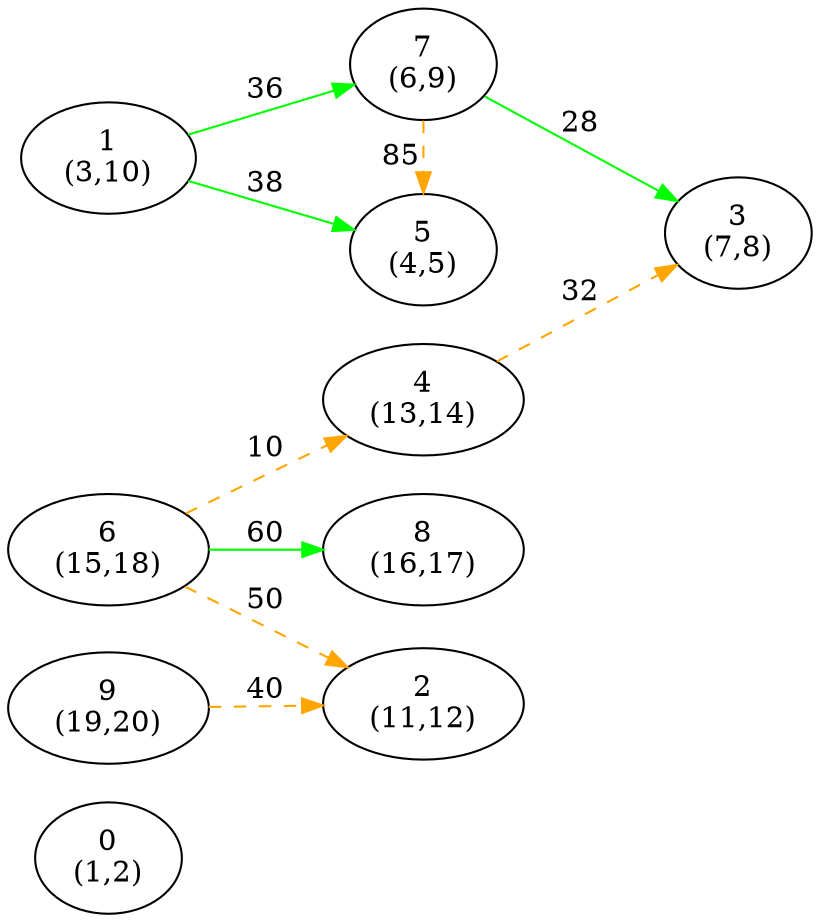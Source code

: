 digraph G {
ranksep = "equally";
rankdir = LR;
{rank = same; "0
(1,2)"; };
{rank = same; "1
(3,10)"; };
{rank = same; "5
(4,5)"; "7
(6,9)"; };
{rank = same; "3
(7,8)"; };
{rank = same; "2
(11,12)"; };
{rank = same; "4
(13,14)"; };
{rank = same; };
{rank = same; "6
(15,18)"; };
{rank = same; "8
(16,17)"; };
{rank = same; "9
(19,20)"; };
{rank = same; };
"0
(1,2)"
"1
(3,10)"->"5
(4,5)"[label="38" color = "green"];
"1
(3,10)"->"7
(6,9)"[label="36" color = "green"];
"5
(4,5)"
"7
(6,9)"->"5
(4,5)"[label="85" color = "orange" style = "dashed"];
"7
(6,9)"->"3
(7,8)"[label="28" color = "green"];
"3
(7,8)"
"2
(11,12)"
"4
(13,14)"->"3
(7,8)"[label="32" color = "orange" style = "dashed"];
"6
(15,18)"->"8
(16,17)"[label="60" color = "green"];
"6
(15,18)"->"4
(13,14)"[label="10" color = "orange" style = "dashed"];
"6
(15,18)"->"2
(11,12)"[label="50" color = "orange" style = "dashed"];
"8
(16,17)"
"9
(19,20)"->"2
(11,12)"[label="40" color = "orange" style = "dashed"];
}
